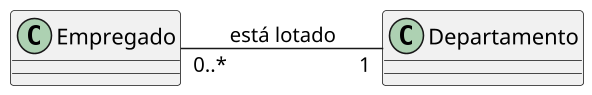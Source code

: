 @startuml

skinparam defaultFontName "Source Code Pro"
skinparam dpi 150

left to right direction

Empregado "0..*" -- "1" Departamento : está lotado

@enduml